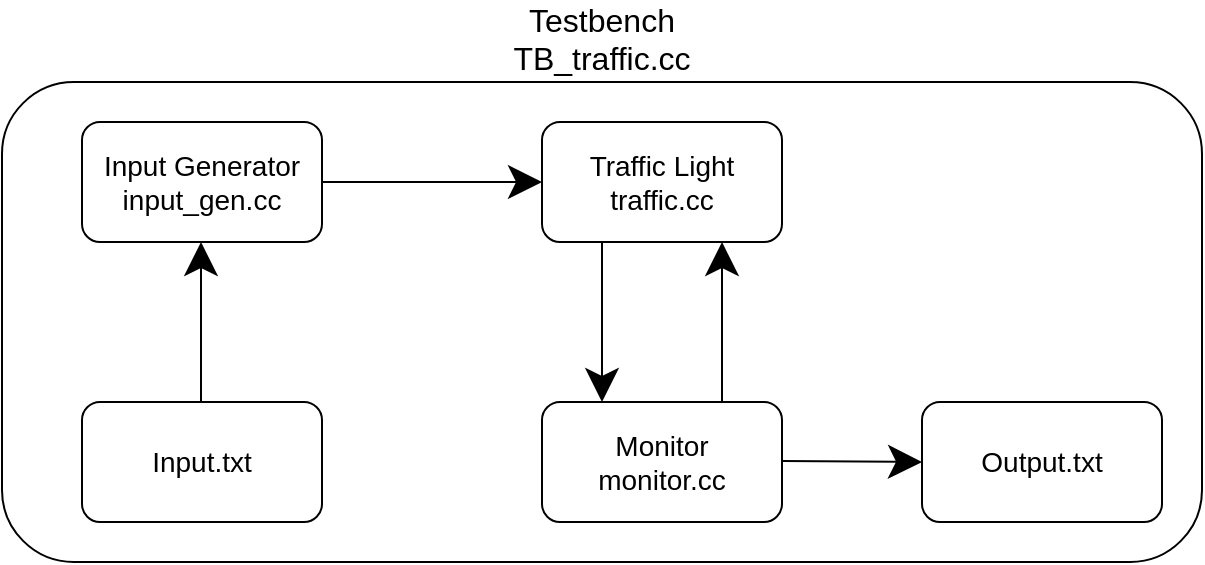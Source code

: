 <mxfile version="16.5.6" type="device"><diagram id="wD03oLin8lPPI4V7J5uZ" name="Page-1"><mxGraphModel dx="1292" dy="674" grid="1" gridSize="10" guides="1" tooltips="1" connect="1" arrows="1" fold="1" page="1" pageScale="1" pageWidth="827" pageHeight="1169" math="0" shadow="0"><root><mxCell id="0"/><mxCell id="1" parent="0"/><mxCell id="dPCq6UIJ3eGoKe5OXVsM-2" value="&lt;font style=&quot;font-size: 16px&quot;&gt;Testbench&lt;br&gt;TB_traffic.cc&lt;br&gt;&lt;/font&gt;" style="rounded=1;whiteSpace=wrap;html=1;hachureGap=4;pointerEvents=0;align=center;labelPosition=center;verticalLabelPosition=top;verticalAlign=bottom;" parent="1" vertex="1"><mxGeometry x="240" y="210" width="600" height="240" as="geometry"/></mxCell><mxCell id="dPCq6UIJ3eGoKe5OXVsM-1" value="&lt;font style=&quot;font-size: 14px&quot;&gt;Traffic Light&lt;br&gt;traffic.cc&lt;/font&gt;" style="rounded=1;whiteSpace=wrap;html=1;hachureGap=4;pointerEvents=0;" parent="1" vertex="1"><mxGeometry x="510" y="230" width="120" height="60" as="geometry"/></mxCell><mxCell id="dPCq6UIJ3eGoKe5OXVsM-3" value="&lt;font style=&quot;font-size: 14px&quot;&gt;Input Generator&lt;br&gt;input_gen.cc&lt;/font&gt;" style="rounded=1;whiteSpace=wrap;html=1;hachureGap=4;pointerEvents=0;" parent="1" vertex="1"><mxGeometry x="280" y="230" width="120" height="60" as="geometry"/></mxCell><mxCell id="dPCq6UIJ3eGoKe5OXVsM-4" value="&lt;font style=&quot;font-size: 14px&quot;&gt;Monitor&lt;br&gt;monitor.cc&lt;/font&gt;" style="rounded=1;whiteSpace=wrap;html=1;hachureGap=4;pointerEvents=0;" parent="1" vertex="1"><mxGeometry x="510" y="370" width="120" height="60" as="geometry"/></mxCell><mxCell id="dPCq6UIJ3eGoKe5OXVsM-8" value="" style="endArrow=classic;html=1;startSize=14;endSize=14;sourcePerimeterSpacing=8;targetPerimeterSpacing=8;" parent="1" edge="1"><mxGeometry width="50" height="50" relative="1" as="geometry"><mxPoint x="400" y="260" as="sourcePoint"/><mxPoint x="510" y="260" as="targetPoint"/></mxGeometry></mxCell><mxCell id="dPCq6UIJ3eGoKe5OXVsM-10" value="" style="endArrow=classic;html=1;startSize=14;endSize=14;sourcePerimeterSpacing=8;targetPerimeterSpacing=8;" parent="1" edge="1"><mxGeometry width="50" height="50" relative="1" as="geometry"><mxPoint x="540" y="290" as="sourcePoint"/><mxPoint x="540" y="370" as="targetPoint"/></mxGeometry></mxCell><mxCell id="dPCq6UIJ3eGoKe5OXVsM-12" value="" style="endArrow=classic;html=1;startSize=14;endSize=14;sourcePerimeterSpacing=8;targetPerimeterSpacing=8;" parent="1" edge="1"><mxGeometry width="50" height="50" relative="1" as="geometry"><mxPoint x="600" y="370" as="sourcePoint"/><mxPoint x="600" y="290" as="targetPoint"/></mxGeometry></mxCell><mxCell id="dPCq6UIJ3eGoKe5OXVsM-15" value="&lt;font style=&quot;font-size: 14px&quot;&gt;Input.txt&lt;/font&gt;" style="rounded=1;whiteSpace=wrap;html=1;hachureGap=4;pointerEvents=0;align=center;" parent="1" vertex="1"><mxGeometry x="280" y="370" width="120" height="60" as="geometry"/></mxCell><mxCell id="dPCq6UIJ3eGoKe5OXVsM-17" value="" style="endArrow=classic;html=1;startSize=14;endSize=14;sourcePerimeterSpacing=8;targetPerimeterSpacing=8;" parent="1" edge="1"><mxGeometry width="50" height="50" relative="1" as="geometry"><mxPoint x="339.5" y="370" as="sourcePoint"/><mxPoint x="339.5" y="290" as="targetPoint"/></mxGeometry></mxCell><mxCell id="dPCq6UIJ3eGoKe5OXVsM-19" value="&lt;font style=&quot;font-size: 14px&quot;&gt;Output.txt&lt;/font&gt;" style="rounded=1;whiteSpace=wrap;html=1;hachureGap=4;pointerEvents=0;align=center;" parent="1" vertex="1"><mxGeometry x="700" y="370" width="120" height="60" as="geometry"/></mxCell><mxCell id="dPCq6UIJ3eGoKe5OXVsM-20" value="" style="endArrow=classic;html=1;startSize=14;endSize=14;sourcePerimeterSpacing=8;targetPerimeterSpacing=8;" parent="1" edge="1"><mxGeometry width="50" height="50" relative="1" as="geometry"><mxPoint x="630" y="399.5" as="sourcePoint"/><mxPoint x="700" y="400" as="targetPoint"/></mxGeometry></mxCell></root></mxGraphModel></diagram></mxfile>